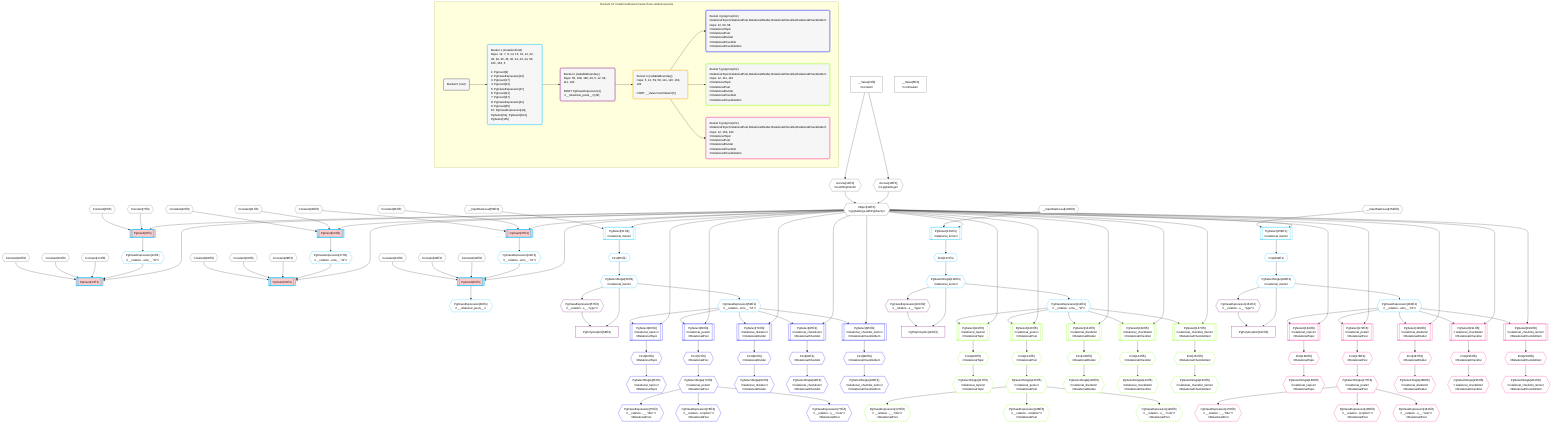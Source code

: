 %%{init: {'themeVariables': { 'fontSize': '12px'}}}%%
graph TD
    classDef path fill:#eee,stroke:#000,color:#000
    classDef plan fill:#fff,stroke-width:1px,color:#000
    classDef itemplan fill:#fff,stroke-width:2px,color:#000
    classDef unbatchedplan fill:#dff,stroke-width:1px,color:#000
    classDef sideeffectplan fill:#fcc,stroke-width:2px,color:#000
    classDef bucket fill:#f6f6f6,color:#000,stroke-width:2px,text-align:left


    %% define steps
    __Value3["__Value[3∈0]<br />ᐸcontextᐳ"]:::plan
    __Value5["__Value[5∈0]<br />ᐸrootValueᐳ"]:::plan
    Constant7{{"Constant[7∈0]"}}:::plan
    Constant8{{"Constant[8∈0]"}}:::plan
    Access10{{"Access[10∈0]<br />ᐸ3.pgSettingsᐳ"}}:::plan
    Access11{{"Access[11∈0]<br />ᐸ3.withPgClientᐳ"}}:::plan
    Object12{{"Object[12∈0]<br />ᐸ{pgSettings,withPgClient}ᐳ"}}:::plan
    PgInsert9[["PgInsert[9∈1]"]]:::sideeffectplan
    PgClassExpression13{{"PgClassExpression[13∈1]<br />ᐸ__relation...ems__.”id”ᐳ"}}:::plan
    Constant14{{"Constant[14∈0]"}}:::plan
    Constant15{{"Constant[15∈0]"}}:::plan
    Constant16{{"Constant[16∈0]"}}:::plan
    PgInsert17[["PgInsert[17∈1]"]]:::sideeffectplan
    Constant21{{"Constant[21∈0]"}}:::plan
    Constant22{{"Constant[22∈0]"}}:::plan
    PgInsert23[["PgInsert[23∈1]"]]:::sideeffectplan
    PgClassExpression27{{"PgClassExpression[27∈1]<br />ᐸ__relation...ems__.”id”ᐳ"}}:::plan
    Constant28{{"Constant[28∈0]"}}:::plan
    Constant29{{"Constant[29∈0]"}}:::plan
    Constant30{{"Constant[30∈0]"}}:::plan
    PgInsert31[["PgInsert[31∈1]"]]:::sideeffectplan
    Constant35{{"Constant[35∈0]"}}:::plan
    Constant36{{"Constant[36∈0]"}}:::plan
    PgInsert37[["PgInsert[37∈1]"]]:::sideeffectplan
    PgClassExpression41{{"PgClassExpression[41∈1]<br />ᐸ__relation...ems__.”id”ᐳ"}}:::plan
    Constant42{{"Constant[42∈0]"}}:::plan
    Constant43{{"Constant[43∈0]"}}:::plan
    Constant44{{"Constant[44∈0]"}}:::plan
    PgInsert45[["PgInsert[45∈1]"]]:::sideeffectplan
    PgClassExpression49{{"PgClassExpression[49∈1]<br />ᐸ__relational_posts__ᐳ"}}:::plan
    __InputStaticLeaf50{{"__InputStaticLeaf[50∈0]"}}:::plan
    PgSelect51[["PgSelect[51∈1]<br />ᐸrelational_itemsᐳ"]]:::plan
    First55{{"First[55∈1]"}}:::plan
    PgSelectSingle56{{"PgSelectSingle[56∈1]<br />ᐸrelational_itemsᐳ"}}:::plan
    PgClassExpression57{{"PgClassExpression[57∈2]<br />ᐸ__relation...s__.”type”ᐳ"}}:::plan
    PgPolymorphic58["PgPolymorphic[58∈2]"]:::plan
    PgClassExpression59{{"PgClassExpression[59∈1]<br />ᐸ__relation...ems__.”id”ᐳ"}}:::plan
    PgSelect60[["PgSelect[60∈4]<br />ᐸrelational_topicsᐳ<br />ᐳRelationalTopic"]]:::plan
    First64{{"First[64∈4]<br />ᐳRelationalTopic"}}:::plan
    PgSelectSingle65{{"PgSelectSingle[65∈4]<br />ᐸrelational_topicsᐳ<br />ᐳRelationalTopic"}}:::plan
    PgSelect68[["PgSelect[68∈4]<br />ᐸrelational_postsᐳ<br />ᐳRelationalPost"]]:::plan
    First72{{"First[72∈4]<br />ᐳRelationalPost"}}:::plan
    PgSelectSingle73{{"PgSelectSingle[73∈4]<br />ᐸrelational_postsᐳ<br />ᐳRelationalPost"}}:::plan
    PgClassExpression75{{"PgClassExpression[75∈4]<br />ᐸ__relation...__.”title”ᐳ<br />ᐳRelationalPost"}}:::plan
    PgClassExpression76{{"PgClassExpression[76∈4]<br />ᐸ__relation...scription”ᐳ<br />ᐳRelationalPost"}}:::plan
    PgClassExpression77{{"PgClassExpression[77∈4]<br />ᐸ__relation...s__.”note”ᐳ<br />ᐳRelationalPost"}}:::plan
    PgSelect79[["PgSelect[79∈4]<br />ᐸrelational_dividersᐳ<br />ᐳRelationalDivider"]]:::plan
    First83{{"First[83∈4]<br />ᐳRelationalDivider"}}:::plan
    PgSelectSingle84{{"PgSelectSingle[84∈4]<br />ᐸrelational_dividersᐳ<br />ᐳRelationalDivider"}}:::plan
    PgSelect87[["PgSelect[87∈4]<br />ᐸrelational_checklistsᐳ<br />ᐳRelationalChecklist"]]:::plan
    First91{{"First[91∈4]<br />ᐳRelationalChecklist"}}:::plan
    PgSelectSingle92{{"PgSelectSingle[92∈4]<br />ᐸrelational_checklistsᐳ<br />ᐳRelationalChecklist"}}:::plan
    PgSelect95[["PgSelect[95∈4]<br />ᐸrelational_checklist_itemsᐳ<br />ᐳRelationalChecklistItem"]]:::plan
    First99{{"First[99∈4]<br />ᐳRelationalChecklistItem"}}:::plan
    PgSelectSingle100{{"PgSelectSingle[100∈4]<br />ᐸrelational_checklist_itemsᐳ<br />ᐳRelationalChecklistItem"}}:::plan
    __InputStaticLeaf102{{"__InputStaticLeaf[102∈0]"}}:::plan
    PgSelect103[["PgSelect[103∈1]<br />ᐸrelational_itemsᐳ"]]:::plan
    First107{{"First[107∈1]"}}:::plan
    PgSelectSingle108{{"PgSelectSingle[108∈1]<br />ᐸrelational_itemsᐳ"}}:::plan
    PgClassExpression109{{"PgClassExpression[109∈2]<br />ᐸ__relation...s__.”type”ᐳ"}}:::plan
    PgPolymorphic110["PgPolymorphic[110∈2]"]:::plan
    PgClassExpression111{{"PgClassExpression[111∈1]<br />ᐸ__relation...ems__.”id”ᐳ"}}:::plan
    PgSelect112[["PgSelect[112∈5]<br />ᐸrelational_topicsᐳ<br />ᐳRelationalTopic"]]:::plan
    First116{{"First[116∈5]<br />ᐳRelationalTopic"}}:::plan
    PgSelectSingle117{{"PgSelectSingle[117∈5]<br />ᐸrelational_topicsᐳ<br />ᐳRelationalTopic"}}:::plan
    PgSelect120[["PgSelect[120∈5]<br />ᐸrelational_postsᐳ<br />ᐳRelationalPost"]]:::plan
    First124{{"First[124∈5]<br />ᐳRelationalPost"}}:::plan
    PgSelectSingle125{{"PgSelectSingle[125∈5]<br />ᐸrelational_postsᐳ<br />ᐳRelationalPost"}}:::plan
    PgClassExpression127{{"PgClassExpression[127∈5]<br />ᐸ__relation...__.”title”ᐳ<br />ᐳRelationalPost"}}:::plan
    PgClassExpression128{{"PgClassExpression[128∈5]<br />ᐸ__relation...scription”ᐳ<br />ᐳRelationalPost"}}:::plan
    PgClassExpression129{{"PgClassExpression[129∈5]<br />ᐸ__relation...s__.”note”ᐳ<br />ᐳRelationalPost"}}:::plan
    PgSelect131[["PgSelect[131∈5]<br />ᐸrelational_dividersᐳ<br />ᐳRelationalDivider"]]:::plan
    First135{{"First[135∈5]<br />ᐳRelationalDivider"}}:::plan
    PgSelectSingle136{{"PgSelectSingle[136∈5]<br />ᐸrelational_dividersᐳ<br />ᐳRelationalDivider"}}:::plan
    PgSelect139[["PgSelect[139∈5]<br />ᐸrelational_checklistsᐳ<br />ᐳRelationalChecklist"]]:::plan
    First143{{"First[143∈5]<br />ᐳRelationalChecklist"}}:::plan
    PgSelectSingle144{{"PgSelectSingle[144∈5]<br />ᐸrelational_checklistsᐳ<br />ᐳRelationalChecklist"}}:::plan
    PgSelect147[["PgSelect[147∈5]<br />ᐸrelational_checklist_itemsᐳ<br />ᐳRelationalChecklistItem"]]:::plan
    First151{{"First[151∈5]<br />ᐳRelationalChecklistItem"}}:::plan
    PgSelectSingle152{{"PgSelectSingle[152∈5]<br />ᐸrelational_checklist_itemsᐳ<br />ᐳRelationalChecklistItem"}}:::plan
    __InputStaticLeaf154{{"__InputStaticLeaf[154∈0]"}}:::plan
    PgSelect155[["PgSelect[155∈1]<br />ᐸrelational_itemsᐳ"]]:::plan
    First159{{"First[159∈1]"}}:::plan
    PgSelectSingle160{{"PgSelectSingle[160∈1]<br />ᐸrelational_itemsᐳ"}}:::plan
    PgClassExpression161{{"PgClassExpression[161∈2]<br />ᐸ__relation...s__.”type”ᐳ"}}:::plan
    PgPolymorphic162["PgPolymorphic[162∈2]"]:::plan
    PgClassExpression163{{"PgClassExpression[163∈1]<br />ᐸ__relation...ems__.”id”ᐳ"}}:::plan
    PgSelect164[["PgSelect[164∈6]<br />ᐸrelational_topicsᐳ<br />ᐳRelationalTopic"]]:::plan
    First168{{"First[168∈6]<br />ᐳRelationalTopic"}}:::plan
    PgSelectSingle169{{"PgSelectSingle[169∈6]<br />ᐸrelational_topicsᐳ<br />ᐳRelationalTopic"}}:::plan
    PgSelect172[["PgSelect[172∈6]<br />ᐸrelational_postsᐳ<br />ᐳRelationalPost"]]:::plan
    First176{{"First[176∈6]<br />ᐳRelationalPost"}}:::plan
    PgSelectSingle177{{"PgSelectSingle[177∈6]<br />ᐸrelational_postsᐳ<br />ᐳRelationalPost"}}:::plan
    PgClassExpression179{{"PgClassExpression[179∈6]<br />ᐸ__relation...__.”title”ᐳ<br />ᐳRelationalPost"}}:::plan
    PgClassExpression180{{"PgClassExpression[180∈6]<br />ᐸ__relation...scription”ᐳ<br />ᐳRelationalPost"}}:::plan
    PgClassExpression181{{"PgClassExpression[181∈6]<br />ᐸ__relation...s__.”note”ᐳ<br />ᐳRelationalPost"}}:::plan
    PgSelect183[["PgSelect[183∈6]<br />ᐸrelational_dividersᐳ<br />ᐳRelationalDivider"]]:::plan
    First187{{"First[187∈6]<br />ᐳRelationalDivider"}}:::plan
    PgSelectSingle188{{"PgSelectSingle[188∈6]<br />ᐸrelational_dividersᐳ<br />ᐳRelationalDivider"}}:::plan
    PgSelect191[["PgSelect[191∈6]<br />ᐸrelational_checklistsᐳ<br />ᐳRelationalChecklist"]]:::plan
    First195{{"First[195∈6]<br />ᐳRelationalChecklist"}}:::plan
    PgSelectSingle196{{"PgSelectSingle[196∈6]<br />ᐸrelational_checklistsᐳ<br />ᐳRelationalChecklist"}}:::plan
    PgSelect199[["PgSelect[199∈6]<br />ᐸrelational_checklist_itemsᐳ<br />ᐳRelationalChecklistItem"]]:::plan
    First203{{"First[203∈6]<br />ᐳRelationalChecklistItem"}}:::plan
    PgSelectSingle204{{"PgSelectSingle[204∈6]<br />ᐸrelational_checklist_itemsᐳ<br />ᐳRelationalChecklistItem"}}:::plan

    %% plan dependencies
    __Value3 --> Access10
    __Value3 --> Access11
    Access10 & Access11 --> Object12
    Object12 & Constant7 & Constant8 --> PgInsert9
    PgInsert9 --> PgClassExpression13
    Object12 & PgClassExpression13 & Constant14 & Constant15 & Constant16 --> PgInsert17
    Object12 & Constant21 & Constant22 --> PgInsert23
    PgInsert23 --> PgClassExpression27
    Object12 & PgClassExpression27 & Constant28 & Constant29 & Constant30 --> PgInsert31
    Object12 & Constant35 & Constant36 --> PgInsert37
    PgInsert37 --> PgClassExpression41
    Object12 & PgClassExpression41 & Constant42 & Constant43 & Constant44 --> PgInsert45
    PgInsert45 --> PgClassExpression49
    Object12 & __InputStaticLeaf50 --> PgSelect51
    PgSelect51 --> First55
    First55 --> PgSelectSingle56
    PgSelectSingle56 --> PgClassExpression57
    PgSelectSingle56 & PgClassExpression57 --> PgPolymorphic58
    PgSelectSingle56 --> PgClassExpression59
    Object12 & PgClassExpression59 --> PgSelect60
    PgSelect60 --> First64
    First64 --> PgSelectSingle65
    Object12 & PgClassExpression59 --> PgSelect68
    PgSelect68 --> First72
    First72 --> PgSelectSingle73
    PgSelectSingle73 --> PgClassExpression75
    PgSelectSingle73 --> PgClassExpression76
    PgSelectSingle73 --> PgClassExpression77
    Object12 & PgClassExpression59 --> PgSelect79
    PgSelect79 --> First83
    First83 --> PgSelectSingle84
    Object12 & PgClassExpression59 --> PgSelect87
    PgSelect87 --> First91
    First91 --> PgSelectSingle92
    Object12 & PgClassExpression59 --> PgSelect95
    PgSelect95 --> First99
    First99 --> PgSelectSingle100
    Object12 & __InputStaticLeaf102 --> PgSelect103
    PgSelect103 --> First107
    First107 --> PgSelectSingle108
    PgSelectSingle108 --> PgClassExpression109
    PgSelectSingle108 & PgClassExpression109 --> PgPolymorphic110
    PgSelectSingle108 --> PgClassExpression111
    Object12 & PgClassExpression111 --> PgSelect112
    PgSelect112 --> First116
    First116 --> PgSelectSingle117
    Object12 & PgClassExpression111 --> PgSelect120
    PgSelect120 --> First124
    First124 --> PgSelectSingle125
    PgSelectSingle125 --> PgClassExpression127
    PgSelectSingle125 --> PgClassExpression128
    PgSelectSingle125 --> PgClassExpression129
    Object12 & PgClassExpression111 --> PgSelect131
    PgSelect131 --> First135
    First135 --> PgSelectSingle136
    Object12 & PgClassExpression111 --> PgSelect139
    PgSelect139 --> First143
    First143 --> PgSelectSingle144
    Object12 & PgClassExpression111 --> PgSelect147
    PgSelect147 --> First151
    First151 --> PgSelectSingle152
    Object12 & __InputStaticLeaf154 --> PgSelect155
    PgSelect155 --> First159
    First159 --> PgSelectSingle160
    PgSelectSingle160 --> PgClassExpression161
    PgSelectSingle160 & PgClassExpression161 --> PgPolymorphic162
    PgSelectSingle160 --> PgClassExpression163
    Object12 & PgClassExpression163 --> PgSelect164
    PgSelect164 --> First168
    First168 --> PgSelectSingle169
    Object12 & PgClassExpression163 --> PgSelect172
    PgSelect172 --> First176
    First176 --> PgSelectSingle177
    PgSelectSingle177 --> PgClassExpression179
    PgSelectSingle177 --> PgClassExpression180
    PgSelectSingle177 --> PgClassExpression181
    Object12 & PgClassExpression163 --> PgSelect183
    PgSelect183 --> First187
    First187 --> PgSelectSingle188
    Object12 & PgClassExpression163 --> PgSelect191
    PgSelect191 --> First195
    First195 --> PgSelectSingle196
    Object12 & PgClassExpression163 --> PgSelect199
    PgSelect199 --> First203
    First203 --> PgSelectSingle204

    subgraph "Buckets for mutations/basics/create-three-relational-posts"
    Bucket0("Bucket 0 (root)"):::bucket
    classDef bucket0 stroke:#696969
    class Bucket0,__Value3,__Value5,Constant7,Constant8,Access10,Access11,Object12,Constant14,Constant15,Constant16,Constant21,Constant22,Constant28,Constant29,Constant30,Constant35,Constant36,Constant42,Constant43,Constant44,__InputStaticLeaf50,__InputStaticLeaf102,__InputStaticLeaf154 bucket0
    Bucket1("Bucket 1 (mutationField)<br />Deps: 12, 7, 8, 14, 15, 16, 21, 22, 28, 29, 30, 35, 36, 42, 43, 44, 50, 102, 154, 5<br /><br />1: PgInsert[9]<br />2: PgClassExpression[13]<br />3: PgInsert[17]<br />4: PgInsert[23]<br />5: PgClassExpression[27]<br />6: PgInsert[31]<br />7: PgInsert[37]<br />8: PgClassExpression[41]<br />9: PgInsert[45]<br />10: PgClassExpression[49], PgSelect[51], PgSelect[103], PgSelect[155]"):::bucket
    classDef bucket1 stroke:#00bfff
    class Bucket1,PgInsert9,PgClassExpression13,PgInsert17,PgInsert23,PgClassExpression27,PgInsert31,PgInsert37,PgClassExpression41,PgInsert45,PgClassExpression49,PgSelect51,First55,PgSelectSingle56,PgClassExpression59,PgSelect103,First107,PgSelectSingle108,PgClassExpression111,PgSelect155,First159,PgSelectSingle160,PgClassExpression163 bucket1
    Bucket2("Bucket 2 (nullableBoundary)<br />Deps: 56, 108, 160, 49, 5, 12, 59, 111, 163<br /><br />ROOT PgClassExpression{1}ᐸ__relational_posts__ᐳ[49]"):::bucket
    classDef bucket2 stroke:#7f007f
    class Bucket2,PgClassExpression57,PgPolymorphic58,PgClassExpression109,PgPolymorphic110,PgClassExpression161,PgPolymorphic162 bucket2
    Bucket3("Bucket 3 (nullableBoundary)<br />Deps: 5, 12, 59, 58, 111, 110, 163, 162<br /><br />ROOT __ValueᐸrootValueᐳ[5]"):::bucket
    classDef bucket3 stroke:#ffa500
    class Bucket3 bucket3
    Bucket4("Bucket 4 (polymorphic)<br />RelationalTopic,RelationalPost,RelationalDivider,RelationalChecklist,RelationalChecklistItem<br />Deps: 12, 59, 58<br />ᐳRelationalTopic<br />ᐳRelationalPost<br />ᐳRelationalDivider<br />ᐳRelationalChecklist<br />ᐳRelationalChecklistItem"):::bucket
    classDef bucket4 stroke:#0000ff
    class Bucket4,PgSelect60,First64,PgSelectSingle65,PgSelect68,First72,PgSelectSingle73,PgClassExpression75,PgClassExpression76,PgClassExpression77,PgSelect79,First83,PgSelectSingle84,PgSelect87,First91,PgSelectSingle92,PgSelect95,First99,PgSelectSingle100 bucket4
    Bucket5("Bucket 5 (polymorphic)<br />RelationalTopic,RelationalPost,RelationalDivider,RelationalChecklist,RelationalChecklistItem<br />Deps: 12, 111, 110<br />ᐳRelationalTopic<br />ᐳRelationalPost<br />ᐳRelationalDivider<br />ᐳRelationalChecklist<br />ᐳRelationalChecklistItem"):::bucket
    classDef bucket5 stroke:#7fff00
    class Bucket5,PgSelect112,First116,PgSelectSingle117,PgSelect120,First124,PgSelectSingle125,PgClassExpression127,PgClassExpression128,PgClassExpression129,PgSelect131,First135,PgSelectSingle136,PgSelect139,First143,PgSelectSingle144,PgSelect147,First151,PgSelectSingle152 bucket5
    Bucket6("Bucket 6 (polymorphic)<br />RelationalTopic,RelationalPost,RelationalDivider,RelationalChecklist,RelationalChecklistItem<br />Deps: 12, 163, 162<br />ᐳRelationalTopic<br />ᐳRelationalPost<br />ᐳRelationalDivider<br />ᐳRelationalChecklist<br />ᐳRelationalChecklistItem"):::bucket
    classDef bucket6 stroke:#ff1493
    class Bucket6,PgSelect164,First168,PgSelectSingle169,PgSelect172,First176,PgSelectSingle177,PgClassExpression179,PgClassExpression180,PgClassExpression181,PgSelect183,First187,PgSelectSingle188,PgSelect191,First195,PgSelectSingle196,PgSelect199,First203,PgSelectSingle204 bucket6
    Bucket0 --> Bucket1
    Bucket1 --> Bucket2
    Bucket2 --> Bucket3
    Bucket3 --> Bucket4 & Bucket5 & Bucket6
    end